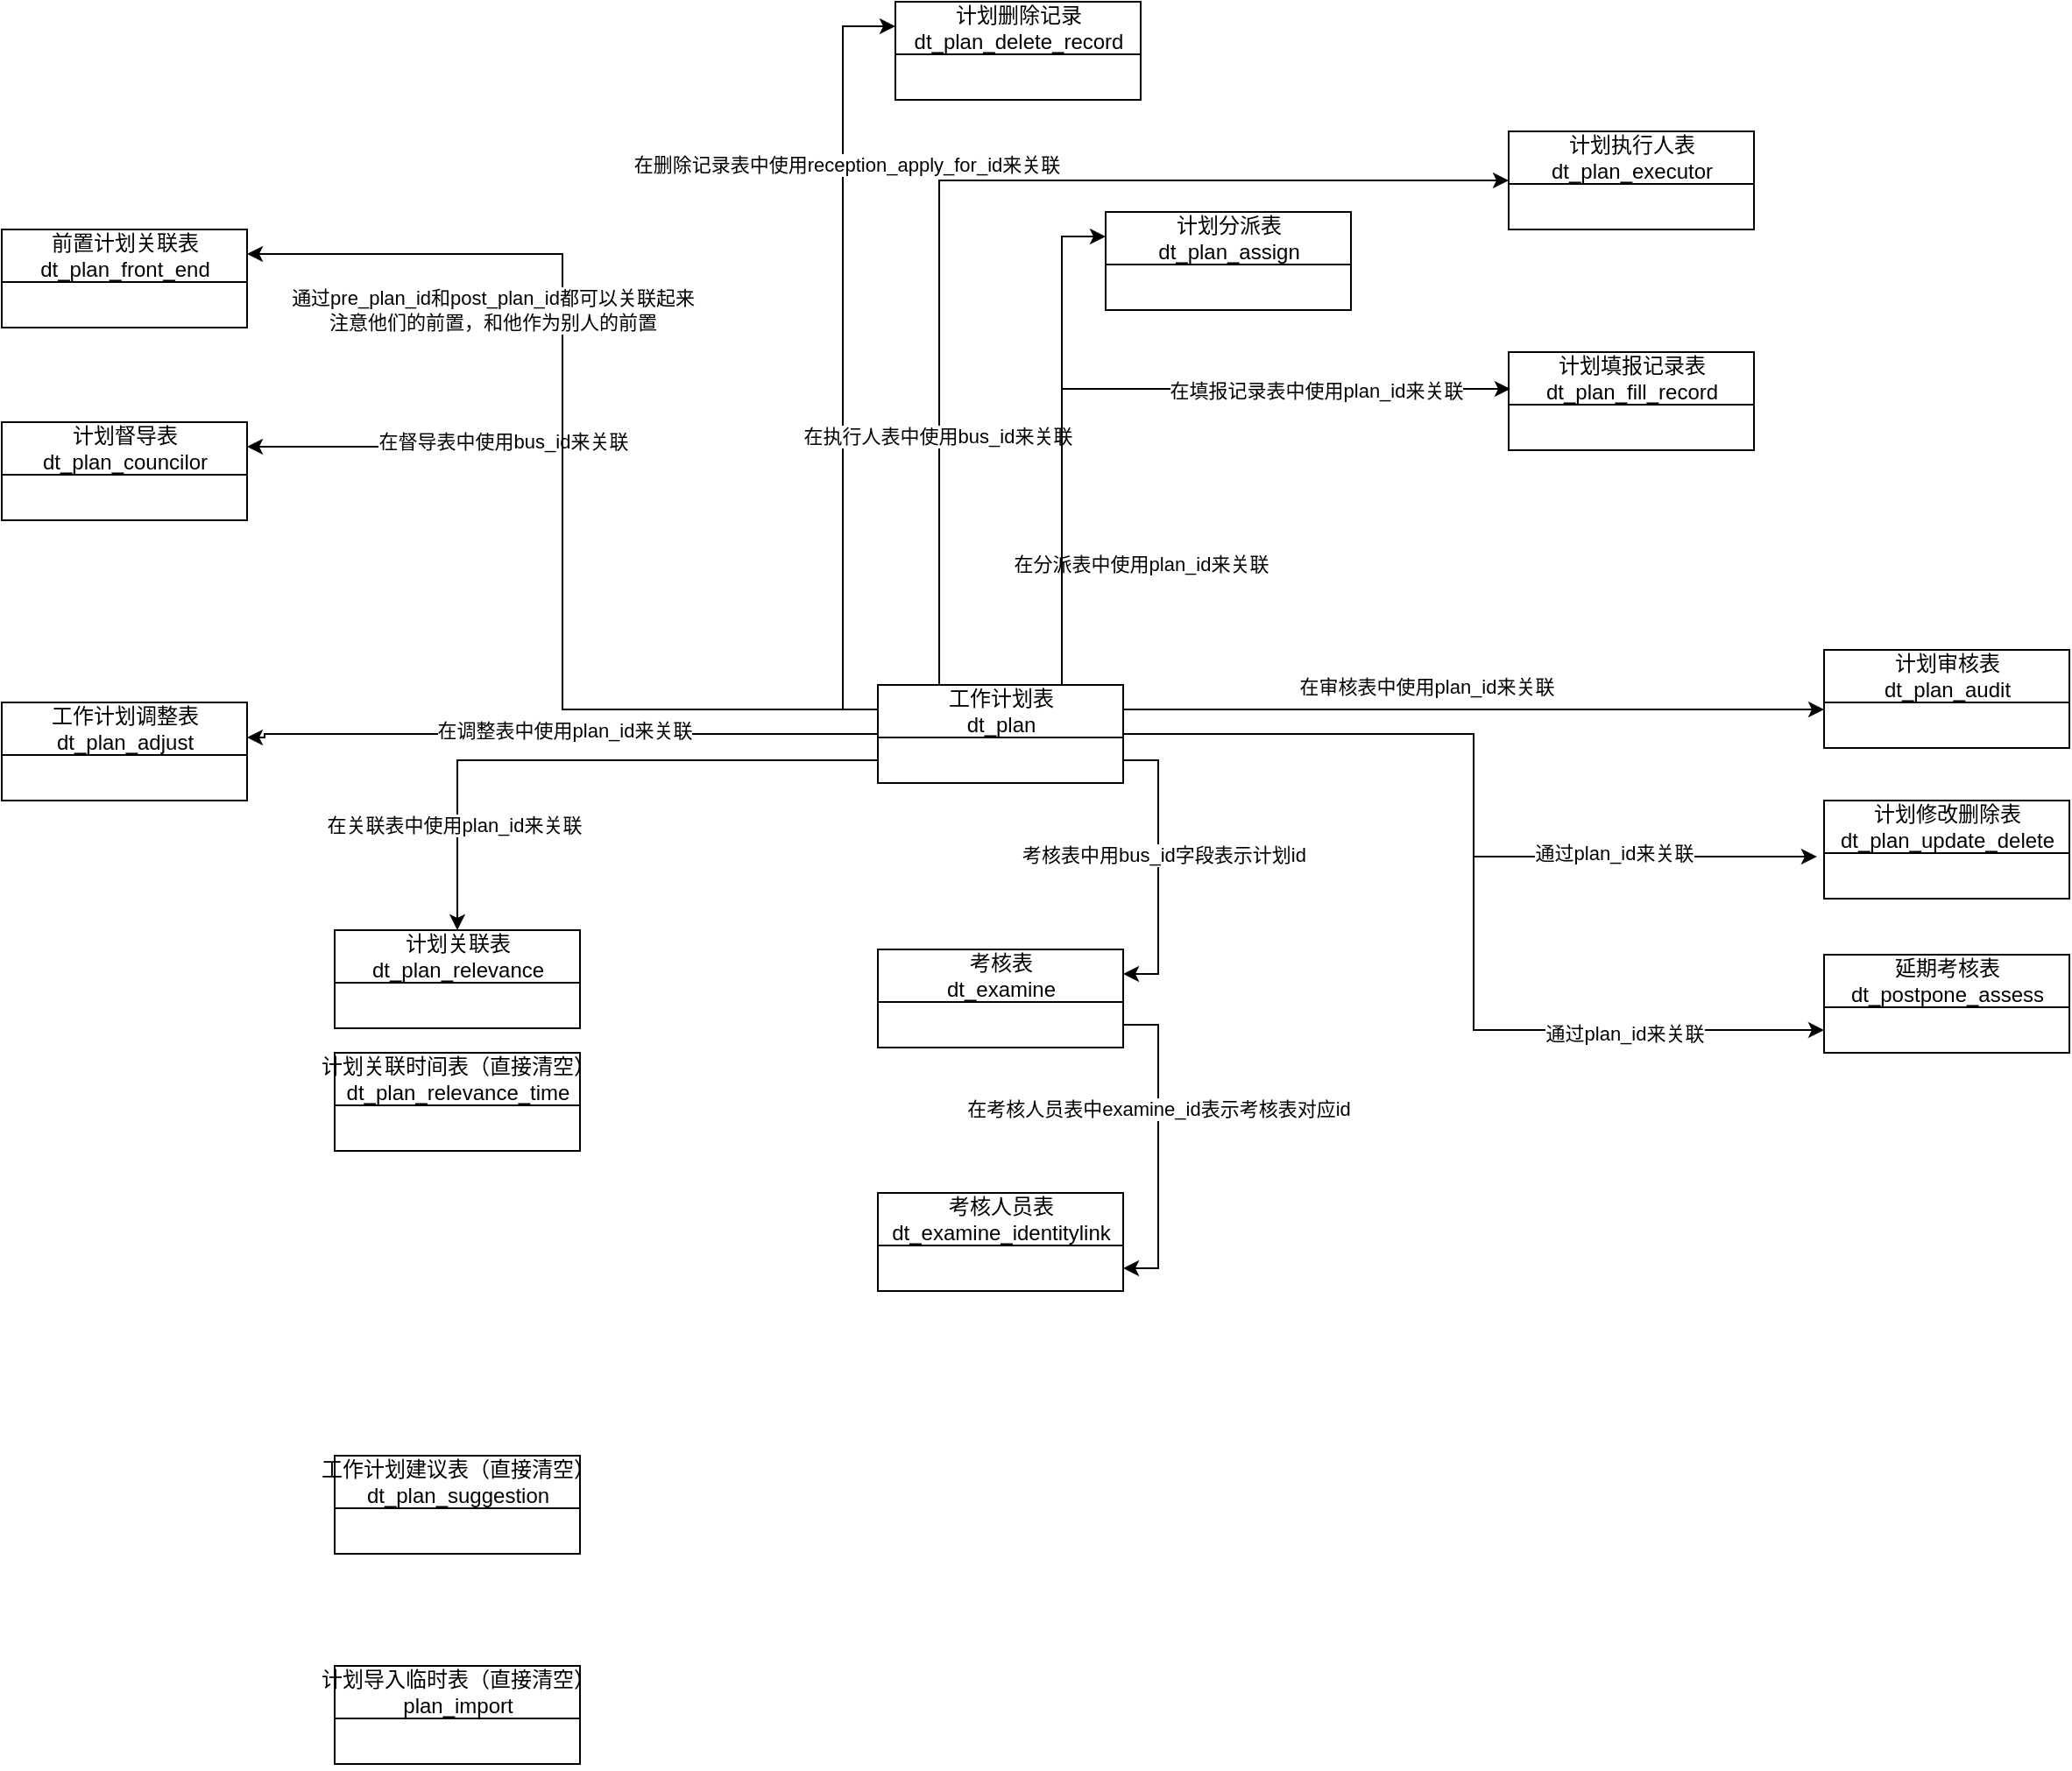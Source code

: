 <mxfile version="26.1.0">
  <diagram id="YZB0cHWHCt__Y0O9V4XH" name="Page-1">
    <mxGraphModel dx="1434" dy="2715" grid="1" gridSize="10" guides="1" tooltips="1" connect="1" arrows="1" fold="1" page="1" pageScale="1" pageWidth="1200" pageHeight="1920" math="0" shadow="0">
      <root>
        <mxCell id="0" />
        <mxCell id="1" parent="0" />
        <mxCell id="6aS4RVW7U0rDzSse9blx-15" style="edgeStyle=orthogonalEdgeStyle;rounded=0;orthogonalLoop=1;jettySize=auto;html=1;exitX=0;exitY=0.5;exitDx=0;exitDy=0;entryX=1;entryY=0.357;entryDx=0;entryDy=0;entryPerimeter=0;" edge="1" parent="1" source="6aS4RVW7U0rDzSse9blx-1" target="6aS4RVW7U0rDzSse9blx-13">
          <mxGeometry relative="1" as="geometry">
            <Array as="points">
              <mxPoint x="200" y="258" />
              <mxPoint x="200" y="260" />
            </Array>
          </mxGeometry>
        </mxCell>
        <mxCell id="6aS4RVW7U0rDzSse9blx-16" value="在调整表中使用plan_id来关联" style="edgeLabel;html=1;align=center;verticalAlign=middle;resizable=0;points=[];" vertex="1" connectable="0" parent="6aS4RVW7U0rDzSse9blx-15">
          <mxGeometry x="0.096" y="-2" relative="1" as="geometry">
            <mxPoint x="19" as="offset" />
          </mxGeometry>
        </mxCell>
        <mxCell id="6aS4RVW7U0rDzSse9blx-19" style="edgeStyle=orthogonalEdgeStyle;rounded=0;orthogonalLoop=1;jettySize=auto;html=1;exitX=0.75;exitY=0;exitDx=0;exitDy=0;entryX=0;entryY=0.25;entryDx=0;entryDy=0;" edge="1" parent="1" source="6aS4RVW7U0rDzSse9blx-1" target="6aS4RVW7U0rDzSse9blx-17">
          <mxGeometry relative="1" as="geometry" />
        </mxCell>
        <mxCell id="6aS4RVW7U0rDzSse9blx-20" value="在分派表中使用plan_id来关联" style="edgeLabel;html=1;align=center;verticalAlign=middle;resizable=0;points=[];" vertex="1" connectable="0" parent="6aS4RVW7U0rDzSse9blx-19">
          <mxGeometry x="-0.51" y="-1" relative="1" as="geometry">
            <mxPoint x="44" as="offset" />
          </mxGeometry>
        </mxCell>
        <mxCell id="6aS4RVW7U0rDzSse9blx-23" style="edgeStyle=orthogonalEdgeStyle;rounded=0;orthogonalLoop=1;jettySize=auto;html=1;exitX=1;exitY=0.25;exitDx=0;exitDy=0;" edge="1" parent="1" source="6aS4RVW7U0rDzSse9blx-1" target="6aS4RVW7U0rDzSse9blx-22">
          <mxGeometry relative="1" as="geometry">
            <Array as="points">
              <mxPoint x="990" y="244" />
              <mxPoint x="990" y="244" />
            </Array>
          </mxGeometry>
        </mxCell>
        <mxCell id="6aS4RVW7U0rDzSse9blx-24" value="在审核表中使用plan_id来关联" style="edgeLabel;html=1;align=center;verticalAlign=middle;resizable=0;points=[];" vertex="1" connectable="0" parent="6aS4RVW7U0rDzSse9blx-23">
          <mxGeometry x="0.392" y="3" relative="1" as="geometry">
            <mxPoint x="-106" y="-10" as="offset" />
          </mxGeometry>
        </mxCell>
        <mxCell id="6aS4RVW7U0rDzSse9blx-27" style="edgeStyle=orthogonalEdgeStyle;rounded=0;orthogonalLoop=1;jettySize=auto;html=1;exitX=0;exitY=0.25;exitDx=0;exitDy=0;entryX=1;entryY=0.25;entryDx=0;entryDy=0;" edge="1" parent="1" source="6aS4RVW7U0rDzSse9blx-1" target="6aS4RVW7U0rDzSse9blx-25">
          <mxGeometry relative="1" as="geometry" />
        </mxCell>
        <mxCell id="6aS4RVW7U0rDzSse9blx-28" value="在督导表中使用bus_id来关联" style="edgeLabel;html=1;align=center;verticalAlign=middle;resizable=0;points=[];" vertex="1" connectable="0" parent="6aS4RVW7U0rDzSse9blx-27">
          <mxGeometry x="0.428" y="2" relative="1" as="geometry">
            <mxPoint y="-5" as="offset" />
          </mxGeometry>
        </mxCell>
        <mxCell id="6aS4RVW7U0rDzSse9blx-31" style="edgeStyle=orthogonalEdgeStyle;rounded=0;orthogonalLoop=1;jettySize=auto;html=1;exitX=0;exitY=0.25;exitDx=0;exitDy=0;entryX=0;entryY=0.25;entryDx=0;entryDy=0;" edge="1" parent="1" source="6aS4RVW7U0rDzSse9blx-1" target="6aS4RVW7U0rDzSse9blx-29">
          <mxGeometry relative="1" as="geometry" />
        </mxCell>
        <mxCell id="6aS4RVW7U0rDzSse9blx-32" value="在删除记录表中使用reception_apply_for_id来关联" style="edgeLabel;html=1;align=center;verticalAlign=middle;resizable=0;points=[];" vertex="1" connectable="0" parent="6aS4RVW7U0rDzSse9blx-31">
          <mxGeometry x="0.504" y="-2" relative="1" as="geometry">
            <mxPoint as="offset" />
          </mxGeometry>
        </mxCell>
        <mxCell id="6aS4RVW7U0rDzSse9blx-35" style="edgeStyle=orthogonalEdgeStyle;rounded=0;orthogonalLoop=1;jettySize=auto;html=1;exitX=0.25;exitY=0;exitDx=0;exitDy=0;entryX=0;entryY=0.5;entryDx=0;entryDy=0;" edge="1" parent="1" source="6aS4RVW7U0rDzSse9blx-1" target="6aS4RVW7U0rDzSse9blx-33">
          <mxGeometry relative="1" as="geometry" />
        </mxCell>
        <mxCell id="6aS4RVW7U0rDzSse9blx-36" value="在执行人表中使用bus_id来关联" style="edgeLabel;html=1;align=center;verticalAlign=middle;resizable=0;points=[];" vertex="1" connectable="0" parent="6aS4RVW7U0rDzSse9blx-35">
          <mxGeometry x="-0.537" y="1" relative="1" as="geometry">
            <mxPoint as="offset" />
          </mxGeometry>
        </mxCell>
        <mxCell id="6aS4RVW7U0rDzSse9blx-44" style="edgeStyle=orthogonalEdgeStyle;rounded=0;orthogonalLoop=1;jettySize=auto;html=1;exitX=0;exitY=0.25;exitDx=0;exitDy=0;entryX=1;entryY=0.25;entryDx=0;entryDy=0;" edge="1" parent="1" source="6aS4RVW7U0rDzSse9blx-1" target="6aS4RVW7U0rDzSse9blx-42">
          <mxGeometry relative="1" as="geometry" />
        </mxCell>
        <mxCell id="6aS4RVW7U0rDzSse9blx-45" value="通过pre_plan_id和post_plan_id都可以关联起来&lt;div&gt;注意他们的前置，和他作为别人的前置&lt;/div&gt;" style="edgeLabel;html=1;align=center;verticalAlign=middle;resizable=0;points=[];" vertex="1" connectable="0" parent="6aS4RVW7U0rDzSse9blx-44">
          <mxGeometry x="0.587" y="2" relative="1" as="geometry">
            <mxPoint x="12" y="30" as="offset" />
          </mxGeometry>
        </mxCell>
        <mxCell id="6aS4RVW7U0rDzSse9blx-60" style="edgeStyle=orthogonalEdgeStyle;rounded=0;orthogonalLoop=1;jettySize=auto;html=1;exitX=1;exitY=0.5;exitDx=0;exitDy=0;entryX=0;entryY=0.5;entryDx=0;entryDy=0;" edge="1" parent="1" source="6aS4RVW7U0rDzSse9blx-1" target="6aS4RVW7U0rDzSse9blx-59">
          <mxGeometry relative="1" as="geometry" />
        </mxCell>
        <mxCell id="6aS4RVW7U0rDzSse9blx-61" value="通过plan_id来关联" style="edgeLabel;html=1;align=center;verticalAlign=middle;resizable=0;points=[];" vertex="1" connectable="0" parent="6aS4RVW7U0rDzSse9blx-60">
          <mxGeometry x="0.599" y="-2" relative="1" as="geometry">
            <mxPoint as="offset" />
          </mxGeometry>
        </mxCell>
        <mxCell id="6aS4RVW7U0rDzSse9blx-1" value="工作计划表&lt;div&gt;dt_plan&lt;br&gt;&lt;/div&gt;" style="swimlane;fontStyle=0;childLayout=stackLayout;horizontal=1;startSize=30;fillColor=none;horizontalStack=0;resizeParent=1;resizeParentMax=0;resizeLast=0;collapsible=1;marginBottom=0;html=1;" vertex="1" parent="1">
          <mxGeometry x="550" y="230" width="140" height="56" as="geometry" />
        </mxCell>
        <mxCell id="6aS4RVW7U0rDzSse9blx-4" value="&amp;nbsp;" style="text;strokeColor=none;fillColor=none;align=left;verticalAlign=top;spacingLeft=4;spacingRight=4;overflow=hidden;rotatable=0;points=[[0,0.5],[1,0.5]];portConstraint=eastwest;whiteSpace=wrap;html=1;" vertex="1" parent="6aS4RVW7U0rDzSse9blx-1">
          <mxGeometry y="30" width="140" height="26" as="geometry" />
        </mxCell>
        <mxCell id="6aS4RVW7U0rDzSse9blx-5" value="考核表&lt;div&gt;dt_examine&lt;br&gt;&lt;/div&gt;" style="swimlane;fontStyle=0;childLayout=stackLayout;horizontal=1;startSize=30;fillColor=none;horizontalStack=0;resizeParent=1;resizeParentMax=0;resizeLast=0;collapsible=1;marginBottom=0;html=1;" vertex="1" parent="1">
          <mxGeometry x="550" y="381" width="140" height="56" as="geometry" />
        </mxCell>
        <mxCell id="6aS4RVW7U0rDzSse9blx-6" value="&amp;nbsp;" style="text;strokeColor=none;fillColor=none;align=left;verticalAlign=top;spacingLeft=4;spacingRight=4;overflow=hidden;rotatable=0;points=[[0,0.5],[1,0.5]];portConstraint=eastwest;whiteSpace=wrap;html=1;" vertex="1" parent="6aS4RVW7U0rDzSse9blx-5">
          <mxGeometry y="30" width="140" height="26" as="geometry" />
        </mxCell>
        <mxCell id="6aS4RVW7U0rDzSse9blx-7" value="&lt;div&gt;考核人员表&lt;/div&gt;dt_examine_identitylink" style="swimlane;fontStyle=0;childLayout=stackLayout;horizontal=1;startSize=30;fillColor=none;horizontalStack=0;resizeParent=1;resizeParentMax=0;resizeLast=0;collapsible=1;marginBottom=0;html=1;" vertex="1" parent="1">
          <mxGeometry x="550" y="520" width="140" height="56" as="geometry" />
        </mxCell>
        <mxCell id="6aS4RVW7U0rDzSse9blx-8" value="&amp;nbsp;" style="text;strokeColor=none;fillColor=none;align=left;verticalAlign=top;spacingLeft=4;spacingRight=4;overflow=hidden;rotatable=0;points=[[0,0.5],[1,0.5]];portConstraint=eastwest;whiteSpace=wrap;html=1;" vertex="1" parent="6aS4RVW7U0rDzSse9blx-7">
          <mxGeometry y="30" width="140" height="26" as="geometry" />
        </mxCell>
        <mxCell id="6aS4RVW7U0rDzSse9blx-9" style="edgeStyle=orthogonalEdgeStyle;rounded=0;orthogonalLoop=1;jettySize=auto;html=1;exitX=1;exitY=0.5;exitDx=0;exitDy=0;entryX=1;entryY=0.25;entryDx=0;entryDy=0;" edge="1" parent="1" source="6aS4RVW7U0rDzSse9blx-4" target="6aS4RVW7U0rDzSse9blx-5">
          <mxGeometry relative="1" as="geometry" />
        </mxCell>
        <mxCell id="6aS4RVW7U0rDzSse9blx-10" value="考核表中用bus_id字段表示计划id" style="edgeLabel;html=1;align=center;verticalAlign=middle;resizable=0;points=[];" vertex="1" connectable="0" parent="6aS4RVW7U0rDzSse9blx-9">
          <mxGeometry x="-0.088" y="3" relative="1" as="geometry">
            <mxPoint as="offset" />
          </mxGeometry>
        </mxCell>
        <mxCell id="6aS4RVW7U0rDzSse9blx-11" style="edgeStyle=orthogonalEdgeStyle;rounded=0;orthogonalLoop=1;jettySize=auto;html=1;exitX=1;exitY=0.5;exitDx=0;exitDy=0;entryX=1;entryY=0.5;entryDx=0;entryDy=0;" edge="1" parent="1" source="6aS4RVW7U0rDzSse9blx-6" target="6aS4RVW7U0rDzSse9blx-8">
          <mxGeometry relative="1" as="geometry" />
        </mxCell>
        <mxCell id="6aS4RVW7U0rDzSse9blx-12" value="在考核人员表中examine_id表示考核表对应id" style="edgeLabel;html=1;align=center;verticalAlign=middle;resizable=0;points=[];" vertex="1" connectable="0" parent="6aS4RVW7U0rDzSse9blx-11">
          <mxGeometry x="-0.247" relative="1" as="geometry">
            <mxPoint as="offset" />
          </mxGeometry>
        </mxCell>
        <mxCell id="6aS4RVW7U0rDzSse9blx-13" value="工作计划调整表&lt;div&gt;dt_plan_adjust&lt;br&gt;&lt;/div&gt;" style="swimlane;fontStyle=0;childLayout=stackLayout;horizontal=1;startSize=30;fillColor=none;horizontalStack=0;resizeParent=1;resizeParentMax=0;resizeLast=0;collapsible=1;marginBottom=0;html=1;" vertex="1" parent="1">
          <mxGeometry x="50" y="240" width="140" height="56" as="geometry" />
        </mxCell>
        <mxCell id="6aS4RVW7U0rDzSse9blx-14" value="&amp;nbsp;" style="text;strokeColor=none;fillColor=none;align=left;verticalAlign=top;spacingLeft=4;spacingRight=4;overflow=hidden;rotatable=0;points=[[0,0.5],[1,0.5]];portConstraint=eastwest;whiteSpace=wrap;html=1;" vertex="1" parent="6aS4RVW7U0rDzSse9blx-13">
          <mxGeometry y="30" width="140" height="26" as="geometry" />
        </mxCell>
        <mxCell id="6aS4RVW7U0rDzSse9blx-17" value="计划分派表&lt;div&gt;dt_plan_assign&lt;br&gt;&lt;/div&gt;" style="swimlane;fontStyle=0;childLayout=stackLayout;horizontal=1;startSize=30;fillColor=none;horizontalStack=0;resizeParent=1;resizeParentMax=0;resizeLast=0;collapsible=1;marginBottom=0;html=1;" vertex="1" parent="1">
          <mxGeometry x="680" y="-40" width="140" height="56" as="geometry" />
        </mxCell>
        <mxCell id="6aS4RVW7U0rDzSse9blx-18" value="&amp;nbsp;" style="text;strokeColor=none;fillColor=none;align=left;verticalAlign=top;spacingLeft=4;spacingRight=4;overflow=hidden;rotatable=0;points=[[0,0.5],[1,0.5]];portConstraint=eastwest;whiteSpace=wrap;html=1;" vertex="1" parent="6aS4RVW7U0rDzSse9blx-17">
          <mxGeometry y="30" width="140" height="26" as="geometry" />
        </mxCell>
        <mxCell id="6aS4RVW7U0rDzSse9blx-21" value="计划审核表&lt;div&gt;dt_plan_audit&lt;br&gt;&lt;/div&gt;" style="swimlane;fontStyle=0;childLayout=stackLayout;horizontal=1;startSize=30;fillColor=none;horizontalStack=0;resizeParent=1;resizeParentMax=0;resizeLast=0;collapsible=1;marginBottom=0;html=1;" vertex="1" parent="1">
          <mxGeometry x="1090" y="210" width="140" height="56" as="geometry" />
        </mxCell>
        <mxCell id="6aS4RVW7U0rDzSse9blx-22" value="&amp;nbsp;" style="text;strokeColor=none;fillColor=none;align=left;verticalAlign=top;spacingLeft=4;spacingRight=4;overflow=hidden;rotatable=0;points=[[0,0.5],[1,0.5]];portConstraint=eastwest;whiteSpace=wrap;html=1;" vertex="1" parent="6aS4RVW7U0rDzSse9blx-21">
          <mxGeometry y="30" width="140" height="26" as="geometry" />
        </mxCell>
        <mxCell id="6aS4RVW7U0rDzSse9blx-25" value="计划督导表&lt;div&gt;dt_plan_councilor&lt;br&gt;&lt;/div&gt;" style="swimlane;fontStyle=0;childLayout=stackLayout;horizontal=1;startSize=30;fillColor=none;horizontalStack=0;resizeParent=1;resizeParentMax=0;resizeLast=0;collapsible=1;marginBottom=0;html=1;" vertex="1" parent="1">
          <mxGeometry x="50" y="80" width="140" height="56" as="geometry" />
        </mxCell>
        <mxCell id="6aS4RVW7U0rDzSse9blx-26" value="&amp;nbsp;" style="text;strokeColor=none;fillColor=none;align=left;verticalAlign=top;spacingLeft=4;spacingRight=4;overflow=hidden;rotatable=0;points=[[0,0.5],[1,0.5]];portConstraint=eastwest;whiteSpace=wrap;html=1;" vertex="1" parent="6aS4RVW7U0rDzSse9blx-25">
          <mxGeometry y="30" width="140" height="26" as="geometry" />
        </mxCell>
        <mxCell id="6aS4RVW7U0rDzSse9blx-29" value="计划删除记录&lt;div&gt;dt_plan_delete_record&lt;br&gt;&lt;/div&gt;" style="swimlane;fontStyle=0;childLayout=stackLayout;horizontal=1;startSize=30;fillColor=none;horizontalStack=0;resizeParent=1;resizeParentMax=0;resizeLast=0;collapsible=1;marginBottom=0;html=1;" vertex="1" parent="1">
          <mxGeometry x="560" y="-160" width="140" height="56" as="geometry" />
        </mxCell>
        <mxCell id="6aS4RVW7U0rDzSse9blx-30" value="&amp;nbsp;" style="text;strokeColor=none;fillColor=none;align=left;verticalAlign=top;spacingLeft=4;spacingRight=4;overflow=hidden;rotatable=0;points=[[0,0.5],[1,0.5]];portConstraint=eastwest;whiteSpace=wrap;html=1;" vertex="1" parent="6aS4RVW7U0rDzSse9blx-29">
          <mxGeometry y="30" width="140" height="26" as="geometry" />
        </mxCell>
        <mxCell id="6aS4RVW7U0rDzSse9blx-33" value="计划执行人表&lt;div&gt;dt_plan_executor&lt;br&gt;&lt;/div&gt;" style="swimlane;fontStyle=0;childLayout=stackLayout;horizontal=1;startSize=30;fillColor=none;horizontalStack=0;resizeParent=1;resizeParentMax=0;resizeLast=0;collapsible=1;marginBottom=0;html=1;" vertex="1" parent="1">
          <mxGeometry x="910" y="-86" width="140" height="56" as="geometry" />
        </mxCell>
        <mxCell id="6aS4RVW7U0rDzSse9blx-34" value="&amp;nbsp;" style="text;strokeColor=none;fillColor=none;align=left;verticalAlign=top;spacingLeft=4;spacingRight=4;overflow=hidden;rotatable=0;points=[[0,0.5],[1,0.5]];portConstraint=eastwest;whiteSpace=wrap;html=1;" vertex="1" parent="6aS4RVW7U0rDzSse9blx-33">
          <mxGeometry y="30" width="140" height="26" as="geometry" />
        </mxCell>
        <mxCell id="6aS4RVW7U0rDzSse9blx-37" value="&amp;nbsp;" style="text;strokeColor=none;fillColor=none;align=left;verticalAlign=top;spacingLeft=4;spacingRight=4;overflow=hidden;rotatable=0;points=[[0,0.5],[1,0.5]];portConstraint=eastwest;whiteSpace=wrap;html=1;" vertex="1" parent="1">
          <mxGeometry x="690" width="140" height="26" as="geometry" />
        </mxCell>
        <mxCell id="6aS4RVW7U0rDzSse9blx-38" value="计划填报记录表&lt;div&gt;dt_plan_fill_record&lt;br&gt;&lt;/div&gt;" style="swimlane;fontStyle=0;childLayout=stackLayout;horizontal=1;startSize=30;fillColor=none;horizontalStack=0;resizeParent=1;resizeParentMax=0;resizeLast=0;collapsible=1;marginBottom=0;html=1;" vertex="1" parent="1">
          <mxGeometry x="910" y="40" width="140" height="56" as="geometry" />
        </mxCell>
        <mxCell id="6aS4RVW7U0rDzSse9blx-39" value="&amp;nbsp;" style="text;strokeColor=none;fillColor=none;align=left;verticalAlign=top;spacingLeft=4;spacingRight=4;overflow=hidden;rotatable=0;points=[[0,0.5],[1,0.5]];portConstraint=eastwest;whiteSpace=wrap;html=1;" vertex="1" parent="6aS4RVW7U0rDzSse9blx-38">
          <mxGeometry y="30" width="140" height="26" as="geometry" />
        </mxCell>
        <mxCell id="6aS4RVW7U0rDzSse9blx-40" style="edgeStyle=orthogonalEdgeStyle;rounded=0;orthogonalLoop=1;jettySize=auto;html=1;exitX=0.75;exitY=0;exitDx=0;exitDy=0;entryX=0.007;entryY=0.375;entryDx=0;entryDy=0;entryPerimeter=0;" edge="1" parent="1" source="6aS4RVW7U0rDzSse9blx-1" target="6aS4RVW7U0rDzSse9blx-38">
          <mxGeometry relative="1" as="geometry" />
        </mxCell>
        <mxCell id="6aS4RVW7U0rDzSse9blx-41" value="在填报记录表中使用plan_id来关联" style="edgeLabel;html=1;align=center;verticalAlign=middle;resizable=0;points=[];" vertex="1" connectable="0" parent="6aS4RVW7U0rDzSse9blx-40">
          <mxGeometry x="0.303" y="-1" relative="1" as="geometry">
            <mxPoint x="37" as="offset" />
          </mxGeometry>
        </mxCell>
        <mxCell id="6aS4RVW7U0rDzSse9blx-42" value="前置计划关联表&lt;div&gt;dt_plan_front_end&lt;br&gt;&lt;/div&gt;" style="swimlane;fontStyle=0;childLayout=stackLayout;horizontal=1;startSize=30;fillColor=none;horizontalStack=0;resizeParent=1;resizeParentMax=0;resizeLast=0;collapsible=1;marginBottom=0;html=1;" vertex="1" parent="1">
          <mxGeometry x="50" y="-30" width="140" height="56" as="geometry" />
        </mxCell>
        <mxCell id="6aS4RVW7U0rDzSse9blx-43" value="&amp;nbsp;" style="text;strokeColor=none;fillColor=none;align=left;verticalAlign=top;spacingLeft=4;spacingRight=4;overflow=hidden;rotatable=0;points=[[0,0.5],[1,0.5]];portConstraint=eastwest;whiteSpace=wrap;html=1;" vertex="1" parent="6aS4RVW7U0rDzSse9blx-42">
          <mxGeometry y="30" width="140" height="26" as="geometry" />
        </mxCell>
        <mxCell id="6aS4RVW7U0rDzSse9blx-46" value="计划关联表&lt;div&gt;dt_plan_relevance&lt;br&gt;&lt;/div&gt;" style="swimlane;fontStyle=0;childLayout=stackLayout;horizontal=1;startSize=30;fillColor=none;horizontalStack=0;resizeParent=1;resizeParentMax=0;resizeLast=0;collapsible=1;marginBottom=0;html=1;" vertex="1" parent="1">
          <mxGeometry x="240" y="370" width="140" height="56" as="geometry" />
        </mxCell>
        <mxCell id="6aS4RVW7U0rDzSse9blx-47" value="&amp;nbsp;" style="text;strokeColor=none;fillColor=none;align=left;verticalAlign=top;spacingLeft=4;spacingRight=4;overflow=hidden;rotatable=0;points=[[0,0.5],[1,0.5]];portConstraint=eastwest;whiteSpace=wrap;html=1;" vertex="1" parent="6aS4RVW7U0rDzSse9blx-46">
          <mxGeometry y="30" width="140" height="26" as="geometry" />
        </mxCell>
        <mxCell id="6aS4RVW7U0rDzSse9blx-48" style="edgeStyle=orthogonalEdgeStyle;rounded=0;orthogonalLoop=1;jettySize=auto;html=1;exitX=0;exitY=0.5;exitDx=0;exitDy=0;entryX=0.5;entryY=0;entryDx=0;entryDy=0;" edge="1" parent="1" source="6aS4RVW7U0rDzSse9blx-4" target="6aS4RVW7U0rDzSse9blx-46">
          <mxGeometry relative="1" as="geometry" />
        </mxCell>
        <mxCell id="6aS4RVW7U0rDzSse9blx-49" value="在关联表中使用plan_id来关联" style="edgeLabel;html=1;align=center;verticalAlign=middle;resizable=0;points=[];" vertex="1" connectable="0" parent="6aS4RVW7U0rDzSse9blx-48">
          <mxGeometry x="0.644" y="-2" relative="1" as="geometry">
            <mxPoint as="offset" />
          </mxGeometry>
        </mxCell>
        <mxCell id="6aS4RVW7U0rDzSse9blx-50" value="计划关联时间表（直接清空）&lt;div&gt;dt_plan_relevance_time&lt;br&gt;&lt;/div&gt;" style="swimlane;fontStyle=0;childLayout=stackLayout;horizontal=1;startSize=30;fillColor=none;horizontalStack=0;resizeParent=1;resizeParentMax=0;resizeLast=0;collapsible=1;marginBottom=0;html=1;" vertex="1" parent="1">
          <mxGeometry x="240" y="440" width="140" height="56" as="geometry" />
        </mxCell>
        <mxCell id="6aS4RVW7U0rDzSse9blx-51" value="&amp;nbsp;" style="text;strokeColor=none;fillColor=none;align=left;verticalAlign=top;spacingLeft=4;spacingRight=4;overflow=hidden;rotatable=0;points=[[0,0.5],[1,0.5]];portConstraint=eastwest;whiteSpace=wrap;html=1;" vertex="1" parent="6aS4RVW7U0rDzSse9blx-50">
          <mxGeometry y="30" width="140" height="26" as="geometry" />
        </mxCell>
        <mxCell id="6aS4RVW7U0rDzSse9blx-52" value="工作计划建议表（直接清空）&lt;div&gt;dt_plan_suggestion&lt;br&gt;&lt;/div&gt;" style="swimlane;fontStyle=0;childLayout=stackLayout;horizontal=1;startSize=30;fillColor=none;horizontalStack=0;resizeParent=1;resizeParentMax=0;resizeLast=0;collapsible=1;marginBottom=0;html=1;" vertex="1" parent="1">
          <mxGeometry x="240" y="670" width="140" height="56" as="geometry" />
        </mxCell>
        <mxCell id="6aS4RVW7U0rDzSse9blx-54" value="计划修改删除表&lt;div&gt;dt_plan_update_delete&lt;br&gt;&lt;/div&gt;" style="swimlane;fontStyle=0;childLayout=stackLayout;horizontal=1;startSize=30;fillColor=none;horizontalStack=0;resizeParent=1;resizeParentMax=0;resizeLast=0;collapsible=1;marginBottom=0;html=1;" vertex="1" parent="1">
          <mxGeometry x="1090" y="296" width="140" height="56" as="geometry" />
        </mxCell>
        <mxCell id="6aS4RVW7U0rDzSse9blx-55" value="&amp;nbsp;" style="text;strokeColor=none;fillColor=none;align=left;verticalAlign=top;spacingLeft=4;spacingRight=4;overflow=hidden;rotatable=0;points=[[0,0.5],[1,0.5]];portConstraint=eastwest;whiteSpace=wrap;html=1;" vertex="1" parent="6aS4RVW7U0rDzSse9blx-54">
          <mxGeometry y="30" width="140" height="26" as="geometry" />
        </mxCell>
        <mxCell id="6aS4RVW7U0rDzSse9blx-56" style="edgeStyle=orthogonalEdgeStyle;rounded=0;orthogonalLoop=1;jettySize=auto;html=1;exitX=1;exitY=0.5;exitDx=0;exitDy=0;entryX=-0.029;entryY=0.077;entryDx=0;entryDy=0;entryPerimeter=0;" edge="1" parent="1" source="6aS4RVW7U0rDzSse9blx-1" target="6aS4RVW7U0rDzSse9blx-55">
          <mxGeometry relative="1" as="geometry" />
        </mxCell>
        <mxCell id="6aS4RVW7U0rDzSse9blx-57" value="通过plan_id来关联" style="edgeLabel;html=1;align=center;verticalAlign=middle;resizable=0;points=[];" vertex="1" connectable="0" parent="6aS4RVW7U0rDzSse9blx-56">
          <mxGeometry x="0.348" y="1" relative="1" as="geometry">
            <mxPoint x="36" y="-1" as="offset" />
          </mxGeometry>
        </mxCell>
        <mxCell id="6aS4RVW7U0rDzSse9blx-58" value="延期考核表&lt;div&gt;dt_postpone_assess&lt;br&gt;&lt;/div&gt;" style="swimlane;fontStyle=0;childLayout=stackLayout;horizontal=1;startSize=30;fillColor=none;horizontalStack=0;resizeParent=1;resizeParentMax=0;resizeLast=0;collapsible=1;marginBottom=0;html=1;" vertex="1" parent="1">
          <mxGeometry x="1090" y="384" width="140" height="56" as="geometry" />
        </mxCell>
        <mxCell id="6aS4RVW7U0rDzSse9blx-59" value="&amp;nbsp;" style="text;strokeColor=none;fillColor=none;align=left;verticalAlign=top;spacingLeft=4;spacingRight=4;overflow=hidden;rotatable=0;points=[[0,0.5],[1,0.5]];portConstraint=eastwest;whiteSpace=wrap;html=1;" vertex="1" parent="6aS4RVW7U0rDzSse9blx-58">
          <mxGeometry y="30" width="140" height="26" as="geometry" />
        </mxCell>
        <mxCell id="6aS4RVW7U0rDzSse9blx-62" value="计划导入临时表（直接清空）&lt;div&gt;plan_import&lt;br&gt;&lt;/div&gt;" style="swimlane;fontStyle=0;childLayout=stackLayout;horizontal=1;startSize=30;fillColor=none;horizontalStack=0;resizeParent=1;resizeParentMax=0;resizeLast=0;collapsible=1;marginBottom=0;html=1;" vertex="1" parent="1">
          <mxGeometry x="240" y="790" width="140" height="56" as="geometry" />
        </mxCell>
        <mxCell id="6aS4RVW7U0rDzSse9blx-63" value="&amp;nbsp;" style="text;strokeColor=none;fillColor=none;align=left;verticalAlign=top;spacingLeft=4;spacingRight=4;overflow=hidden;rotatable=0;points=[[0,0.5],[1,0.5]];portConstraint=eastwest;whiteSpace=wrap;html=1;" vertex="1" parent="6aS4RVW7U0rDzSse9blx-62">
          <mxGeometry y="30" width="140" height="26" as="geometry" />
        </mxCell>
        <mxCell id="6aS4RVW7U0rDzSse9blx-53" value="&amp;nbsp;" style="text;strokeColor=none;fillColor=none;align=left;verticalAlign=top;spacingLeft=4;spacingRight=4;overflow=hidden;rotatable=0;points=[[0,0.5],[1,0.5]];portConstraint=eastwest;whiteSpace=wrap;html=1;" vertex="1" parent="1">
          <mxGeometry x="240" y="644" width="140" height="26" as="geometry" />
        </mxCell>
      </root>
    </mxGraphModel>
  </diagram>
</mxfile>
